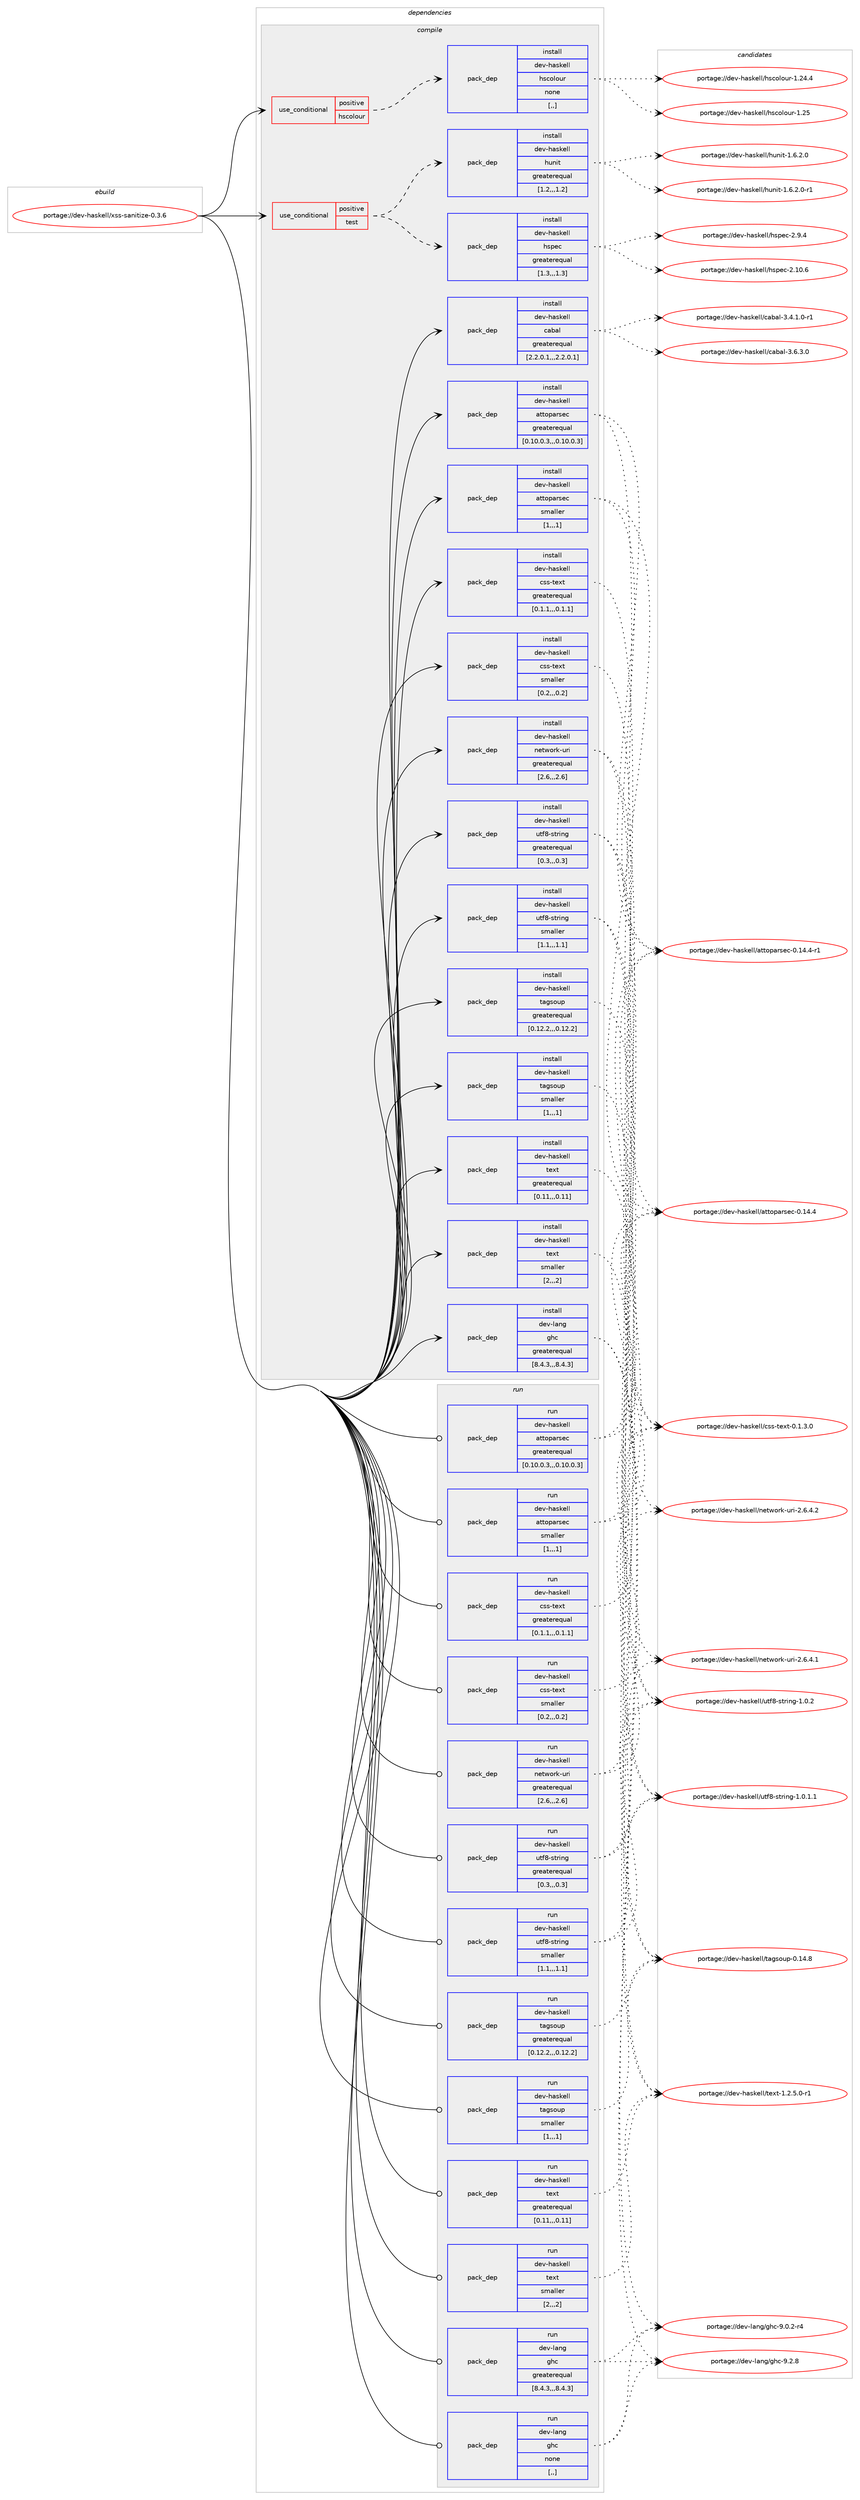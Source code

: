 digraph prolog {

# *************
# Graph options
# *************

newrank=true;
concentrate=true;
compound=true;
graph [rankdir=LR,fontname=Helvetica,fontsize=10,ranksep=1.5];#, ranksep=2.5, nodesep=0.2];
edge  [arrowhead=vee];
node  [fontname=Helvetica,fontsize=10];

# **********
# The ebuild
# **********

subgraph cluster_leftcol {
color=gray;
label=<<i>ebuild</i>>;
id [label="portage://dev-haskell/xss-sanitize-0.3.6", color=red, width=4, href="../dev-haskell/xss-sanitize-0.3.6.svg"];
}

# ****************
# The dependencies
# ****************

subgraph cluster_midcol {
color=gray;
label=<<i>dependencies</i>>;
subgraph cluster_compile {
fillcolor="#eeeeee";
style=filled;
label=<<i>compile</i>>;
subgraph cond21352 {
dependency91764 [label=<<TABLE BORDER="0" CELLBORDER="1" CELLSPACING="0" CELLPADDING="4"><TR><TD ROWSPAN="3" CELLPADDING="10">use_conditional</TD></TR><TR><TD>positive</TD></TR><TR><TD>hscolour</TD></TR></TABLE>>, shape=none, color=red];
subgraph pack69357 {
dependency91765 [label=<<TABLE BORDER="0" CELLBORDER="1" CELLSPACING="0" CELLPADDING="4" WIDTH="220"><TR><TD ROWSPAN="6" CELLPADDING="30">pack_dep</TD></TR><TR><TD WIDTH="110">install</TD></TR><TR><TD>dev-haskell</TD></TR><TR><TD>hscolour</TD></TR><TR><TD>none</TD></TR><TR><TD>[,,]</TD></TR></TABLE>>, shape=none, color=blue];
}
dependency91764:e -> dependency91765:w [weight=20,style="dashed",arrowhead="vee"];
}
id:e -> dependency91764:w [weight=20,style="solid",arrowhead="vee"];
subgraph cond21353 {
dependency91766 [label=<<TABLE BORDER="0" CELLBORDER="1" CELLSPACING="0" CELLPADDING="4"><TR><TD ROWSPAN="3" CELLPADDING="10">use_conditional</TD></TR><TR><TD>positive</TD></TR><TR><TD>test</TD></TR></TABLE>>, shape=none, color=red];
subgraph pack69358 {
dependency91767 [label=<<TABLE BORDER="0" CELLBORDER="1" CELLSPACING="0" CELLPADDING="4" WIDTH="220"><TR><TD ROWSPAN="6" CELLPADDING="30">pack_dep</TD></TR><TR><TD WIDTH="110">install</TD></TR><TR><TD>dev-haskell</TD></TR><TR><TD>hspec</TD></TR><TR><TD>greaterequal</TD></TR><TR><TD>[1.3,,,1.3]</TD></TR></TABLE>>, shape=none, color=blue];
}
dependency91766:e -> dependency91767:w [weight=20,style="dashed",arrowhead="vee"];
subgraph pack69359 {
dependency91768 [label=<<TABLE BORDER="0" CELLBORDER="1" CELLSPACING="0" CELLPADDING="4" WIDTH="220"><TR><TD ROWSPAN="6" CELLPADDING="30">pack_dep</TD></TR><TR><TD WIDTH="110">install</TD></TR><TR><TD>dev-haskell</TD></TR><TR><TD>hunit</TD></TR><TR><TD>greaterequal</TD></TR><TR><TD>[1.2,,,1.2]</TD></TR></TABLE>>, shape=none, color=blue];
}
dependency91766:e -> dependency91768:w [weight=20,style="dashed",arrowhead="vee"];
}
id:e -> dependency91766:w [weight=20,style="solid",arrowhead="vee"];
subgraph pack69360 {
dependency91769 [label=<<TABLE BORDER="0" CELLBORDER="1" CELLSPACING="0" CELLPADDING="4" WIDTH="220"><TR><TD ROWSPAN="6" CELLPADDING="30">pack_dep</TD></TR><TR><TD WIDTH="110">install</TD></TR><TR><TD>dev-haskell</TD></TR><TR><TD>attoparsec</TD></TR><TR><TD>greaterequal</TD></TR><TR><TD>[0.10.0.3,,,0.10.0.3]</TD></TR></TABLE>>, shape=none, color=blue];
}
id:e -> dependency91769:w [weight=20,style="solid",arrowhead="vee"];
subgraph pack69361 {
dependency91770 [label=<<TABLE BORDER="0" CELLBORDER="1" CELLSPACING="0" CELLPADDING="4" WIDTH="220"><TR><TD ROWSPAN="6" CELLPADDING="30">pack_dep</TD></TR><TR><TD WIDTH="110">install</TD></TR><TR><TD>dev-haskell</TD></TR><TR><TD>attoparsec</TD></TR><TR><TD>smaller</TD></TR><TR><TD>[1,,,1]</TD></TR></TABLE>>, shape=none, color=blue];
}
id:e -> dependency91770:w [weight=20,style="solid",arrowhead="vee"];
subgraph pack69362 {
dependency91771 [label=<<TABLE BORDER="0" CELLBORDER="1" CELLSPACING="0" CELLPADDING="4" WIDTH="220"><TR><TD ROWSPAN="6" CELLPADDING="30">pack_dep</TD></TR><TR><TD WIDTH="110">install</TD></TR><TR><TD>dev-haskell</TD></TR><TR><TD>cabal</TD></TR><TR><TD>greaterequal</TD></TR><TR><TD>[2.2.0.1,,,2.2.0.1]</TD></TR></TABLE>>, shape=none, color=blue];
}
id:e -> dependency91771:w [weight=20,style="solid",arrowhead="vee"];
subgraph pack69363 {
dependency91772 [label=<<TABLE BORDER="0" CELLBORDER="1" CELLSPACING="0" CELLPADDING="4" WIDTH="220"><TR><TD ROWSPAN="6" CELLPADDING="30">pack_dep</TD></TR><TR><TD WIDTH="110">install</TD></TR><TR><TD>dev-haskell</TD></TR><TR><TD>css-text</TD></TR><TR><TD>greaterequal</TD></TR><TR><TD>[0.1.1,,,0.1.1]</TD></TR></TABLE>>, shape=none, color=blue];
}
id:e -> dependency91772:w [weight=20,style="solid",arrowhead="vee"];
subgraph pack69364 {
dependency91773 [label=<<TABLE BORDER="0" CELLBORDER="1" CELLSPACING="0" CELLPADDING="4" WIDTH="220"><TR><TD ROWSPAN="6" CELLPADDING="30">pack_dep</TD></TR><TR><TD WIDTH="110">install</TD></TR><TR><TD>dev-haskell</TD></TR><TR><TD>css-text</TD></TR><TR><TD>smaller</TD></TR><TR><TD>[0.2,,,0.2]</TD></TR></TABLE>>, shape=none, color=blue];
}
id:e -> dependency91773:w [weight=20,style="solid",arrowhead="vee"];
subgraph pack69365 {
dependency91774 [label=<<TABLE BORDER="0" CELLBORDER="1" CELLSPACING="0" CELLPADDING="4" WIDTH="220"><TR><TD ROWSPAN="6" CELLPADDING="30">pack_dep</TD></TR><TR><TD WIDTH="110">install</TD></TR><TR><TD>dev-haskell</TD></TR><TR><TD>network-uri</TD></TR><TR><TD>greaterequal</TD></TR><TR><TD>[2.6,,,2.6]</TD></TR></TABLE>>, shape=none, color=blue];
}
id:e -> dependency91774:w [weight=20,style="solid",arrowhead="vee"];
subgraph pack69366 {
dependency91775 [label=<<TABLE BORDER="0" CELLBORDER="1" CELLSPACING="0" CELLPADDING="4" WIDTH="220"><TR><TD ROWSPAN="6" CELLPADDING="30">pack_dep</TD></TR><TR><TD WIDTH="110">install</TD></TR><TR><TD>dev-haskell</TD></TR><TR><TD>tagsoup</TD></TR><TR><TD>greaterequal</TD></TR><TR><TD>[0.12.2,,,0.12.2]</TD></TR></TABLE>>, shape=none, color=blue];
}
id:e -> dependency91775:w [weight=20,style="solid",arrowhead="vee"];
subgraph pack69367 {
dependency91776 [label=<<TABLE BORDER="0" CELLBORDER="1" CELLSPACING="0" CELLPADDING="4" WIDTH="220"><TR><TD ROWSPAN="6" CELLPADDING="30">pack_dep</TD></TR><TR><TD WIDTH="110">install</TD></TR><TR><TD>dev-haskell</TD></TR><TR><TD>tagsoup</TD></TR><TR><TD>smaller</TD></TR><TR><TD>[1,,,1]</TD></TR></TABLE>>, shape=none, color=blue];
}
id:e -> dependency91776:w [weight=20,style="solid",arrowhead="vee"];
subgraph pack69368 {
dependency91777 [label=<<TABLE BORDER="0" CELLBORDER="1" CELLSPACING="0" CELLPADDING="4" WIDTH="220"><TR><TD ROWSPAN="6" CELLPADDING="30">pack_dep</TD></TR><TR><TD WIDTH="110">install</TD></TR><TR><TD>dev-haskell</TD></TR><TR><TD>text</TD></TR><TR><TD>greaterequal</TD></TR><TR><TD>[0.11,,,0.11]</TD></TR></TABLE>>, shape=none, color=blue];
}
id:e -> dependency91777:w [weight=20,style="solid",arrowhead="vee"];
subgraph pack69369 {
dependency91778 [label=<<TABLE BORDER="0" CELLBORDER="1" CELLSPACING="0" CELLPADDING="4" WIDTH="220"><TR><TD ROWSPAN="6" CELLPADDING="30">pack_dep</TD></TR><TR><TD WIDTH="110">install</TD></TR><TR><TD>dev-haskell</TD></TR><TR><TD>text</TD></TR><TR><TD>smaller</TD></TR><TR><TD>[2,,,2]</TD></TR></TABLE>>, shape=none, color=blue];
}
id:e -> dependency91778:w [weight=20,style="solid",arrowhead="vee"];
subgraph pack69370 {
dependency91779 [label=<<TABLE BORDER="0" CELLBORDER="1" CELLSPACING="0" CELLPADDING="4" WIDTH="220"><TR><TD ROWSPAN="6" CELLPADDING="30">pack_dep</TD></TR><TR><TD WIDTH="110">install</TD></TR><TR><TD>dev-haskell</TD></TR><TR><TD>utf8-string</TD></TR><TR><TD>greaterequal</TD></TR><TR><TD>[0.3,,,0.3]</TD></TR></TABLE>>, shape=none, color=blue];
}
id:e -> dependency91779:w [weight=20,style="solid",arrowhead="vee"];
subgraph pack69371 {
dependency91780 [label=<<TABLE BORDER="0" CELLBORDER="1" CELLSPACING="0" CELLPADDING="4" WIDTH="220"><TR><TD ROWSPAN="6" CELLPADDING="30">pack_dep</TD></TR><TR><TD WIDTH="110">install</TD></TR><TR><TD>dev-haskell</TD></TR><TR><TD>utf8-string</TD></TR><TR><TD>smaller</TD></TR><TR><TD>[1.1,,,1.1]</TD></TR></TABLE>>, shape=none, color=blue];
}
id:e -> dependency91780:w [weight=20,style="solid",arrowhead="vee"];
subgraph pack69372 {
dependency91781 [label=<<TABLE BORDER="0" CELLBORDER="1" CELLSPACING="0" CELLPADDING="4" WIDTH="220"><TR><TD ROWSPAN="6" CELLPADDING="30">pack_dep</TD></TR><TR><TD WIDTH="110">install</TD></TR><TR><TD>dev-lang</TD></TR><TR><TD>ghc</TD></TR><TR><TD>greaterequal</TD></TR><TR><TD>[8.4.3,,,8.4.3]</TD></TR></TABLE>>, shape=none, color=blue];
}
id:e -> dependency91781:w [weight=20,style="solid",arrowhead="vee"];
}
subgraph cluster_compileandrun {
fillcolor="#eeeeee";
style=filled;
label=<<i>compile and run</i>>;
}
subgraph cluster_run {
fillcolor="#eeeeee";
style=filled;
label=<<i>run</i>>;
subgraph pack69373 {
dependency91782 [label=<<TABLE BORDER="0" CELLBORDER="1" CELLSPACING="0" CELLPADDING="4" WIDTH="220"><TR><TD ROWSPAN="6" CELLPADDING="30">pack_dep</TD></TR><TR><TD WIDTH="110">run</TD></TR><TR><TD>dev-haskell</TD></TR><TR><TD>attoparsec</TD></TR><TR><TD>greaterequal</TD></TR><TR><TD>[0.10.0.3,,,0.10.0.3]</TD></TR></TABLE>>, shape=none, color=blue];
}
id:e -> dependency91782:w [weight=20,style="solid",arrowhead="odot"];
subgraph pack69374 {
dependency91783 [label=<<TABLE BORDER="0" CELLBORDER="1" CELLSPACING="0" CELLPADDING="4" WIDTH="220"><TR><TD ROWSPAN="6" CELLPADDING="30">pack_dep</TD></TR><TR><TD WIDTH="110">run</TD></TR><TR><TD>dev-haskell</TD></TR><TR><TD>attoparsec</TD></TR><TR><TD>smaller</TD></TR><TR><TD>[1,,,1]</TD></TR></TABLE>>, shape=none, color=blue];
}
id:e -> dependency91783:w [weight=20,style="solid",arrowhead="odot"];
subgraph pack69375 {
dependency91784 [label=<<TABLE BORDER="0" CELLBORDER="1" CELLSPACING="0" CELLPADDING="4" WIDTH="220"><TR><TD ROWSPAN="6" CELLPADDING="30">pack_dep</TD></TR><TR><TD WIDTH="110">run</TD></TR><TR><TD>dev-haskell</TD></TR><TR><TD>css-text</TD></TR><TR><TD>greaterequal</TD></TR><TR><TD>[0.1.1,,,0.1.1]</TD></TR></TABLE>>, shape=none, color=blue];
}
id:e -> dependency91784:w [weight=20,style="solid",arrowhead="odot"];
subgraph pack69376 {
dependency91785 [label=<<TABLE BORDER="0" CELLBORDER="1" CELLSPACING="0" CELLPADDING="4" WIDTH="220"><TR><TD ROWSPAN="6" CELLPADDING="30">pack_dep</TD></TR><TR><TD WIDTH="110">run</TD></TR><TR><TD>dev-haskell</TD></TR><TR><TD>css-text</TD></TR><TR><TD>smaller</TD></TR><TR><TD>[0.2,,,0.2]</TD></TR></TABLE>>, shape=none, color=blue];
}
id:e -> dependency91785:w [weight=20,style="solid",arrowhead="odot"];
subgraph pack69377 {
dependency91786 [label=<<TABLE BORDER="0" CELLBORDER="1" CELLSPACING="0" CELLPADDING="4" WIDTH="220"><TR><TD ROWSPAN="6" CELLPADDING="30">pack_dep</TD></TR><TR><TD WIDTH="110">run</TD></TR><TR><TD>dev-haskell</TD></TR><TR><TD>network-uri</TD></TR><TR><TD>greaterequal</TD></TR><TR><TD>[2.6,,,2.6]</TD></TR></TABLE>>, shape=none, color=blue];
}
id:e -> dependency91786:w [weight=20,style="solid",arrowhead="odot"];
subgraph pack69378 {
dependency91787 [label=<<TABLE BORDER="0" CELLBORDER="1" CELLSPACING="0" CELLPADDING="4" WIDTH="220"><TR><TD ROWSPAN="6" CELLPADDING="30">pack_dep</TD></TR><TR><TD WIDTH="110">run</TD></TR><TR><TD>dev-haskell</TD></TR><TR><TD>tagsoup</TD></TR><TR><TD>greaterequal</TD></TR><TR><TD>[0.12.2,,,0.12.2]</TD></TR></TABLE>>, shape=none, color=blue];
}
id:e -> dependency91787:w [weight=20,style="solid",arrowhead="odot"];
subgraph pack69379 {
dependency91788 [label=<<TABLE BORDER="0" CELLBORDER="1" CELLSPACING="0" CELLPADDING="4" WIDTH="220"><TR><TD ROWSPAN="6" CELLPADDING="30">pack_dep</TD></TR><TR><TD WIDTH="110">run</TD></TR><TR><TD>dev-haskell</TD></TR><TR><TD>tagsoup</TD></TR><TR><TD>smaller</TD></TR><TR><TD>[1,,,1]</TD></TR></TABLE>>, shape=none, color=blue];
}
id:e -> dependency91788:w [weight=20,style="solid",arrowhead="odot"];
subgraph pack69380 {
dependency91789 [label=<<TABLE BORDER="0" CELLBORDER="1" CELLSPACING="0" CELLPADDING="4" WIDTH="220"><TR><TD ROWSPAN="6" CELLPADDING="30">pack_dep</TD></TR><TR><TD WIDTH="110">run</TD></TR><TR><TD>dev-haskell</TD></TR><TR><TD>text</TD></TR><TR><TD>greaterequal</TD></TR><TR><TD>[0.11,,,0.11]</TD></TR></TABLE>>, shape=none, color=blue];
}
id:e -> dependency91789:w [weight=20,style="solid",arrowhead="odot"];
subgraph pack69381 {
dependency91790 [label=<<TABLE BORDER="0" CELLBORDER="1" CELLSPACING="0" CELLPADDING="4" WIDTH="220"><TR><TD ROWSPAN="6" CELLPADDING="30">pack_dep</TD></TR><TR><TD WIDTH="110">run</TD></TR><TR><TD>dev-haskell</TD></TR><TR><TD>text</TD></TR><TR><TD>smaller</TD></TR><TR><TD>[2,,,2]</TD></TR></TABLE>>, shape=none, color=blue];
}
id:e -> dependency91790:w [weight=20,style="solid",arrowhead="odot"];
subgraph pack69382 {
dependency91791 [label=<<TABLE BORDER="0" CELLBORDER="1" CELLSPACING="0" CELLPADDING="4" WIDTH="220"><TR><TD ROWSPAN="6" CELLPADDING="30">pack_dep</TD></TR><TR><TD WIDTH="110">run</TD></TR><TR><TD>dev-haskell</TD></TR><TR><TD>utf8-string</TD></TR><TR><TD>greaterequal</TD></TR><TR><TD>[0.3,,,0.3]</TD></TR></TABLE>>, shape=none, color=blue];
}
id:e -> dependency91791:w [weight=20,style="solid",arrowhead="odot"];
subgraph pack69383 {
dependency91792 [label=<<TABLE BORDER="0" CELLBORDER="1" CELLSPACING="0" CELLPADDING="4" WIDTH="220"><TR><TD ROWSPAN="6" CELLPADDING="30">pack_dep</TD></TR><TR><TD WIDTH="110">run</TD></TR><TR><TD>dev-haskell</TD></TR><TR><TD>utf8-string</TD></TR><TR><TD>smaller</TD></TR><TR><TD>[1.1,,,1.1]</TD></TR></TABLE>>, shape=none, color=blue];
}
id:e -> dependency91792:w [weight=20,style="solid",arrowhead="odot"];
subgraph pack69384 {
dependency91793 [label=<<TABLE BORDER="0" CELLBORDER="1" CELLSPACING="0" CELLPADDING="4" WIDTH="220"><TR><TD ROWSPAN="6" CELLPADDING="30">pack_dep</TD></TR><TR><TD WIDTH="110">run</TD></TR><TR><TD>dev-lang</TD></TR><TR><TD>ghc</TD></TR><TR><TD>greaterequal</TD></TR><TR><TD>[8.4.3,,,8.4.3]</TD></TR></TABLE>>, shape=none, color=blue];
}
id:e -> dependency91793:w [weight=20,style="solid",arrowhead="odot"];
subgraph pack69385 {
dependency91794 [label=<<TABLE BORDER="0" CELLBORDER="1" CELLSPACING="0" CELLPADDING="4" WIDTH="220"><TR><TD ROWSPAN="6" CELLPADDING="30">pack_dep</TD></TR><TR><TD WIDTH="110">run</TD></TR><TR><TD>dev-lang</TD></TR><TR><TD>ghc</TD></TR><TR><TD>none</TD></TR><TR><TD>[,,]</TD></TR></TABLE>>, shape=none, color=blue];
}
id:e -> dependency91794:w [weight=20,style="solid",arrowhead="odot"];
}
}

# **************
# The candidates
# **************

subgraph cluster_choices {
rank=same;
color=gray;
label=<<i>candidates</i>>;

subgraph choice69357 {
color=black;
nodesep=1;
choice100101118451049711510710110810847104115991111081111171144549465053 [label="portage://dev-haskell/hscolour-1.25", color=red, width=4,href="../dev-haskell/hscolour-1.25.svg"];
choice1001011184510497115107101108108471041159911110811111711445494650524652 [label="portage://dev-haskell/hscolour-1.24.4", color=red, width=4,href="../dev-haskell/hscolour-1.24.4.svg"];
dependency91765:e -> choice100101118451049711510710110810847104115991111081111171144549465053:w [style=dotted,weight="100"];
dependency91765:e -> choice1001011184510497115107101108108471041159911110811111711445494650524652:w [style=dotted,weight="100"];
}
subgraph choice69358 {
color=black;
nodesep=1;
choice1001011184510497115107101108108471041151121019945504649484654 [label="portage://dev-haskell/hspec-2.10.6", color=red, width=4,href="../dev-haskell/hspec-2.10.6.svg"];
choice10010111845104971151071011081084710411511210199455046574652 [label="portage://dev-haskell/hspec-2.9.4", color=red, width=4,href="../dev-haskell/hspec-2.9.4.svg"];
dependency91767:e -> choice1001011184510497115107101108108471041151121019945504649484654:w [style=dotted,weight="100"];
dependency91767:e -> choice10010111845104971151071011081084710411511210199455046574652:w [style=dotted,weight="100"];
}
subgraph choice69359 {
color=black;
nodesep=1;
choice10010111845104971151071011081084710411711010511645494654465046484511449 [label="portage://dev-haskell/hunit-1.6.2.0-r1", color=red, width=4,href="../dev-haskell/hunit-1.6.2.0-r1.svg"];
choice1001011184510497115107101108108471041171101051164549465446504648 [label="portage://dev-haskell/hunit-1.6.2.0", color=red, width=4,href="../dev-haskell/hunit-1.6.2.0.svg"];
dependency91768:e -> choice10010111845104971151071011081084710411711010511645494654465046484511449:w [style=dotted,weight="100"];
dependency91768:e -> choice1001011184510497115107101108108471041171101051164549465446504648:w [style=dotted,weight="100"];
}
subgraph choice69360 {
color=black;
nodesep=1;
choice100101118451049711510710110810847971161161111129711411510199454846495246524511449 [label="portage://dev-haskell/attoparsec-0.14.4-r1", color=red, width=4,href="../dev-haskell/attoparsec-0.14.4-r1.svg"];
choice10010111845104971151071011081084797116116111112971141151019945484649524652 [label="portage://dev-haskell/attoparsec-0.14.4", color=red, width=4,href="../dev-haskell/attoparsec-0.14.4.svg"];
dependency91769:e -> choice100101118451049711510710110810847971161161111129711411510199454846495246524511449:w [style=dotted,weight="100"];
dependency91769:e -> choice10010111845104971151071011081084797116116111112971141151019945484649524652:w [style=dotted,weight="100"];
}
subgraph choice69361 {
color=black;
nodesep=1;
choice100101118451049711510710110810847971161161111129711411510199454846495246524511449 [label="portage://dev-haskell/attoparsec-0.14.4-r1", color=red, width=4,href="../dev-haskell/attoparsec-0.14.4-r1.svg"];
choice10010111845104971151071011081084797116116111112971141151019945484649524652 [label="portage://dev-haskell/attoparsec-0.14.4", color=red, width=4,href="../dev-haskell/attoparsec-0.14.4.svg"];
dependency91770:e -> choice100101118451049711510710110810847971161161111129711411510199454846495246524511449:w [style=dotted,weight="100"];
dependency91770:e -> choice10010111845104971151071011081084797116116111112971141151019945484649524652:w [style=dotted,weight="100"];
}
subgraph choice69362 {
color=black;
nodesep=1;
choice100101118451049711510710110810847999798971084551465446514648 [label="portage://dev-haskell/cabal-3.6.3.0", color=red, width=4,href="../dev-haskell/cabal-3.6.3.0.svg"];
choice1001011184510497115107101108108479997989710845514652464946484511449 [label="portage://dev-haskell/cabal-3.4.1.0-r1", color=red, width=4,href="../dev-haskell/cabal-3.4.1.0-r1.svg"];
dependency91771:e -> choice100101118451049711510710110810847999798971084551465446514648:w [style=dotted,weight="100"];
dependency91771:e -> choice1001011184510497115107101108108479997989710845514652464946484511449:w [style=dotted,weight="100"];
}
subgraph choice69363 {
color=black;
nodesep=1;
choice10010111845104971151071011081084799115115451161011201164548464946514648 [label="portage://dev-haskell/css-text-0.1.3.0", color=red, width=4,href="../dev-haskell/css-text-0.1.3.0.svg"];
dependency91772:e -> choice10010111845104971151071011081084799115115451161011201164548464946514648:w [style=dotted,weight="100"];
}
subgraph choice69364 {
color=black;
nodesep=1;
choice10010111845104971151071011081084799115115451161011201164548464946514648 [label="portage://dev-haskell/css-text-0.1.3.0", color=red, width=4,href="../dev-haskell/css-text-0.1.3.0.svg"];
dependency91773:e -> choice10010111845104971151071011081084799115115451161011201164548464946514648:w [style=dotted,weight="100"];
}
subgraph choice69365 {
color=black;
nodesep=1;
choice100101118451049711510710110810847110101116119111114107451171141054550465446524650 [label="portage://dev-haskell/network-uri-2.6.4.2", color=red, width=4,href="../dev-haskell/network-uri-2.6.4.2.svg"];
choice100101118451049711510710110810847110101116119111114107451171141054550465446524649 [label="portage://dev-haskell/network-uri-2.6.4.1", color=red, width=4,href="../dev-haskell/network-uri-2.6.4.1.svg"];
dependency91774:e -> choice100101118451049711510710110810847110101116119111114107451171141054550465446524650:w [style=dotted,weight="100"];
dependency91774:e -> choice100101118451049711510710110810847110101116119111114107451171141054550465446524649:w [style=dotted,weight="100"];
}
subgraph choice69366 {
color=black;
nodesep=1;
choice1001011184510497115107101108108471169710311511111711245484649524656 [label="portage://dev-haskell/tagsoup-0.14.8", color=red, width=4,href="../dev-haskell/tagsoup-0.14.8.svg"];
dependency91775:e -> choice1001011184510497115107101108108471169710311511111711245484649524656:w [style=dotted,weight="100"];
}
subgraph choice69367 {
color=black;
nodesep=1;
choice1001011184510497115107101108108471169710311511111711245484649524656 [label="portage://dev-haskell/tagsoup-0.14.8", color=red, width=4,href="../dev-haskell/tagsoup-0.14.8.svg"];
dependency91776:e -> choice1001011184510497115107101108108471169710311511111711245484649524656:w [style=dotted,weight="100"];
}
subgraph choice69368 {
color=black;
nodesep=1;
choice10010111845104971151071011081084711610112011645494650465346484511449 [label="portage://dev-haskell/text-1.2.5.0-r1", color=red, width=4,href="../dev-haskell/text-1.2.5.0-r1.svg"];
dependency91777:e -> choice10010111845104971151071011081084711610112011645494650465346484511449:w [style=dotted,weight="100"];
}
subgraph choice69369 {
color=black;
nodesep=1;
choice10010111845104971151071011081084711610112011645494650465346484511449 [label="portage://dev-haskell/text-1.2.5.0-r1", color=red, width=4,href="../dev-haskell/text-1.2.5.0-r1.svg"];
dependency91778:e -> choice10010111845104971151071011081084711610112011645494650465346484511449:w [style=dotted,weight="100"];
}
subgraph choice69370 {
color=black;
nodesep=1;
choice1001011184510497115107101108108471171161025645115116114105110103454946484650 [label="portage://dev-haskell/utf8-string-1.0.2", color=red, width=4,href="../dev-haskell/utf8-string-1.0.2.svg"];
choice10010111845104971151071011081084711711610256451151161141051101034549464846494649 [label="portage://dev-haskell/utf8-string-1.0.1.1", color=red, width=4,href="../dev-haskell/utf8-string-1.0.1.1.svg"];
dependency91779:e -> choice1001011184510497115107101108108471171161025645115116114105110103454946484650:w [style=dotted,weight="100"];
dependency91779:e -> choice10010111845104971151071011081084711711610256451151161141051101034549464846494649:w [style=dotted,weight="100"];
}
subgraph choice69371 {
color=black;
nodesep=1;
choice1001011184510497115107101108108471171161025645115116114105110103454946484650 [label="portage://dev-haskell/utf8-string-1.0.2", color=red, width=4,href="../dev-haskell/utf8-string-1.0.2.svg"];
choice10010111845104971151071011081084711711610256451151161141051101034549464846494649 [label="portage://dev-haskell/utf8-string-1.0.1.1", color=red, width=4,href="../dev-haskell/utf8-string-1.0.1.1.svg"];
dependency91780:e -> choice1001011184510497115107101108108471171161025645115116114105110103454946484650:w [style=dotted,weight="100"];
dependency91780:e -> choice10010111845104971151071011081084711711610256451151161141051101034549464846494649:w [style=dotted,weight="100"];
}
subgraph choice69372 {
color=black;
nodesep=1;
choice10010111845108971101034710310499455746504656 [label="portage://dev-lang/ghc-9.2.8", color=red, width=4,href="../dev-lang/ghc-9.2.8.svg"];
choice100101118451089711010347103104994557464846504511452 [label="portage://dev-lang/ghc-9.0.2-r4", color=red, width=4,href="../dev-lang/ghc-9.0.2-r4.svg"];
dependency91781:e -> choice10010111845108971101034710310499455746504656:w [style=dotted,weight="100"];
dependency91781:e -> choice100101118451089711010347103104994557464846504511452:w [style=dotted,weight="100"];
}
subgraph choice69373 {
color=black;
nodesep=1;
choice100101118451049711510710110810847971161161111129711411510199454846495246524511449 [label="portage://dev-haskell/attoparsec-0.14.4-r1", color=red, width=4,href="../dev-haskell/attoparsec-0.14.4-r1.svg"];
choice10010111845104971151071011081084797116116111112971141151019945484649524652 [label="portage://dev-haskell/attoparsec-0.14.4", color=red, width=4,href="../dev-haskell/attoparsec-0.14.4.svg"];
dependency91782:e -> choice100101118451049711510710110810847971161161111129711411510199454846495246524511449:w [style=dotted,weight="100"];
dependency91782:e -> choice10010111845104971151071011081084797116116111112971141151019945484649524652:w [style=dotted,weight="100"];
}
subgraph choice69374 {
color=black;
nodesep=1;
choice100101118451049711510710110810847971161161111129711411510199454846495246524511449 [label="portage://dev-haskell/attoparsec-0.14.4-r1", color=red, width=4,href="../dev-haskell/attoparsec-0.14.4-r1.svg"];
choice10010111845104971151071011081084797116116111112971141151019945484649524652 [label="portage://dev-haskell/attoparsec-0.14.4", color=red, width=4,href="../dev-haskell/attoparsec-0.14.4.svg"];
dependency91783:e -> choice100101118451049711510710110810847971161161111129711411510199454846495246524511449:w [style=dotted,weight="100"];
dependency91783:e -> choice10010111845104971151071011081084797116116111112971141151019945484649524652:w [style=dotted,weight="100"];
}
subgraph choice69375 {
color=black;
nodesep=1;
choice10010111845104971151071011081084799115115451161011201164548464946514648 [label="portage://dev-haskell/css-text-0.1.3.0", color=red, width=4,href="../dev-haskell/css-text-0.1.3.0.svg"];
dependency91784:e -> choice10010111845104971151071011081084799115115451161011201164548464946514648:w [style=dotted,weight="100"];
}
subgraph choice69376 {
color=black;
nodesep=1;
choice10010111845104971151071011081084799115115451161011201164548464946514648 [label="portage://dev-haskell/css-text-0.1.3.0", color=red, width=4,href="../dev-haskell/css-text-0.1.3.0.svg"];
dependency91785:e -> choice10010111845104971151071011081084799115115451161011201164548464946514648:w [style=dotted,weight="100"];
}
subgraph choice69377 {
color=black;
nodesep=1;
choice100101118451049711510710110810847110101116119111114107451171141054550465446524650 [label="portage://dev-haskell/network-uri-2.6.4.2", color=red, width=4,href="../dev-haskell/network-uri-2.6.4.2.svg"];
choice100101118451049711510710110810847110101116119111114107451171141054550465446524649 [label="portage://dev-haskell/network-uri-2.6.4.1", color=red, width=4,href="../dev-haskell/network-uri-2.6.4.1.svg"];
dependency91786:e -> choice100101118451049711510710110810847110101116119111114107451171141054550465446524650:w [style=dotted,weight="100"];
dependency91786:e -> choice100101118451049711510710110810847110101116119111114107451171141054550465446524649:w [style=dotted,weight="100"];
}
subgraph choice69378 {
color=black;
nodesep=1;
choice1001011184510497115107101108108471169710311511111711245484649524656 [label="portage://dev-haskell/tagsoup-0.14.8", color=red, width=4,href="../dev-haskell/tagsoup-0.14.8.svg"];
dependency91787:e -> choice1001011184510497115107101108108471169710311511111711245484649524656:w [style=dotted,weight="100"];
}
subgraph choice69379 {
color=black;
nodesep=1;
choice1001011184510497115107101108108471169710311511111711245484649524656 [label="portage://dev-haskell/tagsoup-0.14.8", color=red, width=4,href="../dev-haskell/tagsoup-0.14.8.svg"];
dependency91788:e -> choice1001011184510497115107101108108471169710311511111711245484649524656:w [style=dotted,weight="100"];
}
subgraph choice69380 {
color=black;
nodesep=1;
choice10010111845104971151071011081084711610112011645494650465346484511449 [label="portage://dev-haskell/text-1.2.5.0-r1", color=red, width=4,href="../dev-haskell/text-1.2.5.0-r1.svg"];
dependency91789:e -> choice10010111845104971151071011081084711610112011645494650465346484511449:w [style=dotted,weight="100"];
}
subgraph choice69381 {
color=black;
nodesep=1;
choice10010111845104971151071011081084711610112011645494650465346484511449 [label="portage://dev-haskell/text-1.2.5.0-r1", color=red, width=4,href="../dev-haskell/text-1.2.5.0-r1.svg"];
dependency91790:e -> choice10010111845104971151071011081084711610112011645494650465346484511449:w [style=dotted,weight="100"];
}
subgraph choice69382 {
color=black;
nodesep=1;
choice1001011184510497115107101108108471171161025645115116114105110103454946484650 [label="portage://dev-haskell/utf8-string-1.0.2", color=red, width=4,href="../dev-haskell/utf8-string-1.0.2.svg"];
choice10010111845104971151071011081084711711610256451151161141051101034549464846494649 [label="portage://dev-haskell/utf8-string-1.0.1.1", color=red, width=4,href="../dev-haskell/utf8-string-1.0.1.1.svg"];
dependency91791:e -> choice1001011184510497115107101108108471171161025645115116114105110103454946484650:w [style=dotted,weight="100"];
dependency91791:e -> choice10010111845104971151071011081084711711610256451151161141051101034549464846494649:w [style=dotted,weight="100"];
}
subgraph choice69383 {
color=black;
nodesep=1;
choice1001011184510497115107101108108471171161025645115116114105110103454946484650 [label="portage://dev-haskell/utf8-string-1.0.2", color=red, width=4,href="../dev-haskell/utf8-string-1.0.2.svg"];
choice10010111845104971151071011081084711711610256451151161141051101034549464846494649 [label="portage://dev-haskell/utf8-string-1.0.1.1", color=red, width=4,href="../dev-haskell/utf8-string-1.0.1.1.svg"];
dependency91792:e -> choice1001011184510497115107101108108471171161025645115116114105110103454946484650:w [style=dotted,weight="100"];
dependency91792:e -> choice10010111845104971151071011081084711711610256451151161141051101034549464846494649:w [style=dotted,weight="100"];
}
subgraph choice69384 {
color=black;
nodesep=1;
choice10010111845108971101034710310499455746504656 [label="portage://dev-lang/ghc-9.2.8", color=red, width=4,href="../dev-lang/ghc-9.2.8.svg"];
choice100101118451089711010347103104994557464846504511452 [label="portage://dev-lang/ghc-9.0.2-r4", color=red, width=4,href="../dev-lang/ghc-9.0.2-r4.svg"];
dependency91793:e -> choice10010111845108971101034710310499455746504656:w [style=dotted,weight="100"];
dependency91793:e -> choice100101118451089711010347103104994557464846504511452:w [style=dotted,weight="100"];
}
subgraph choice69385 {
color=black;
nodesep=1;
choice10010111845108971101034710310499455746504656 [label="portage://dev-lang/ghc-9.2.8", color=red, width=4,href="../dev-lang/ghc-9.2.8.svg"];
choice100101118451089711010347103104994557464846504511452 [label="portage://dev-lang/ghc-9.0.2-r4", color=red, width=4,href="../dev-lang/ghc-9.0.2-r4.svg"];
dependency91794:e -> choice10010111845108971101034710310499455746504656:w [style=dotted,weight="100"];
dependency91794:e -> choice100101118451089711010347103104994557464846504511452:w [style=dotted,weight="100"];
}
}

}
